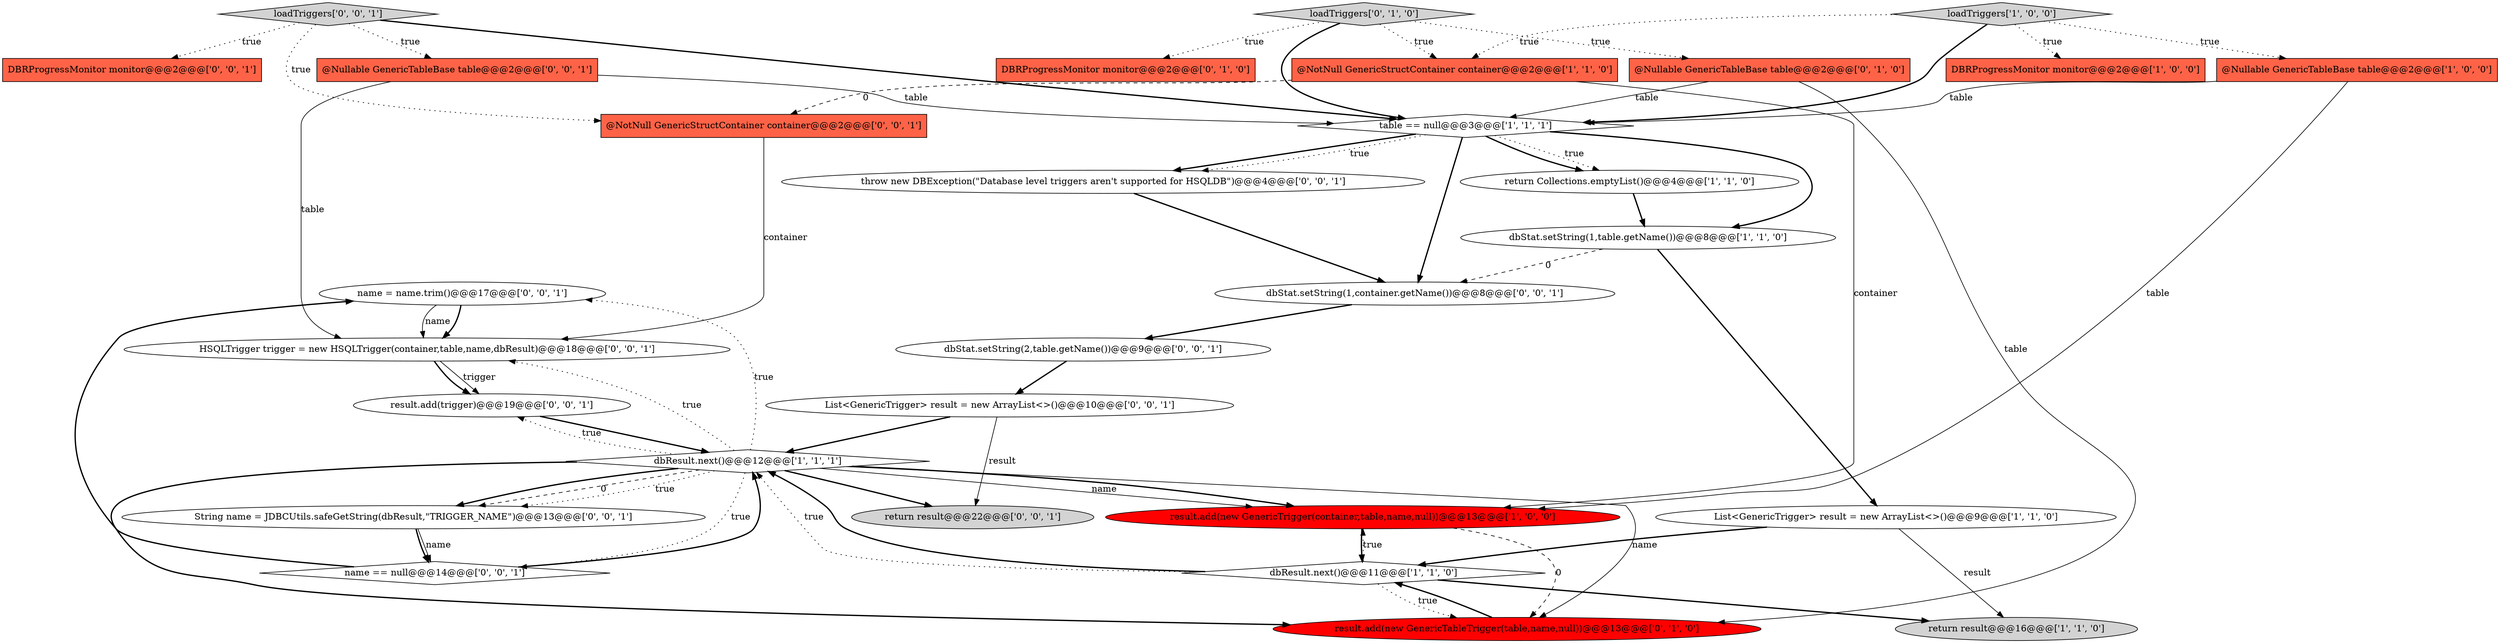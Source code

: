 digraph {
26 [style = filled, label = "name = name.trim()@@@17@@@['0', '0', '1']", fillcolor = white, shape = ellipse image = "AAA0AAABBB3BBB"];
0 [style = filled, label = "return result@@@16@@@['1', '1', '0']", fillcolor = lightgray, shape = ellipse image = "AAA0AAABBB1BBB"];
19 [style = filled, label = "@Nullable GenericTableBase table@@@2@@@['0', '0', '1']", fillcolor = tomato, shape = box image = "AAA0AAABBB3BBB"];
25 [style = filled, label = "throw new DBException(\"Database level triggers aren't supported for HSQLDB\")@@@4@@@['0', '0', '1']", fillcolor = white, shape = ellipse image = "AAA0AAABBB3BBB"];
7 [style = filled, label = "result.add(new GenericTrigger(container,table,name,null))@@@13@@@['1', '0', '0']", fillcolor = red, shape = ellipse image = "AAA1AAABBB1BBB"];
14 [style = filled, label = "loadTriggers['0', '1', '0']", fillcolor = lightgray, shape = diamond image = "AAA0AAABBB2BBB"];
8 [style = filled, label = "List<GenericTrigger> result = new ArrayList<>()@@@9@@@['1', '1', '0']", fillcolor = white, shape = ellipse image = "AAA0AAABBB1BBB"];
24 [style = filled, label = "dbStat.setString(2,table.getName())@@@9@@@['0', '0', '1']", fillcolor = white, shape = ellipse image = "AAA0AAABBB3BBB"];
2 [style = filled, label = "dbResult.next()@@@11@@@['1', '1', '0']", fillcolor = white, shape = diamond image = "AAA0AAABBB1BBB"];
1 [style = filled, label = "DBRProgressMonitor monitor@@@2@@@['1', '0', '0']", fillcolor = tomato, shape = box image = "AAA0AAABBB1BBB"];
21 [style = filled, label = "name == null@@@14@@@['0', '0', '1']", fillcolor = white, shape = diamond image = "AAA0AAABBB3BBB"];
3 [style = filled, label = "dbResult.next()@@@12@@@['1', '1', '1']", fillcolor = white, shape = diamond image = "AAA0AAABBB1BBB"];
10 [style = filled, label = "return Collections.emptyList()@@@4@@@['1', '1', '0']", fillcolor = white, shape = ellipse image = "AAA0AAABBB1BBB"];
11 [style = filled, label = "loadTriggers['1', '0', '0']", fillcolor = lightgray, shape = diamond image = "AAA0AAABBB1BBB"];
18 [style = filled, label = "result.add(trigger)@@@19@@@['0', '0', '1']", fillcolor = white, shape = ellipse image = "AAA0AAABBB3BBB"];
23 [style = filled, label = "loadTriggers['0', '0', '1']", fillcolor = lightgray, shape = diamond image = "AAA0AAABBB3BBB"];
28 [style = filled, label = "List<GenericTrigger> result = new ArrayList<>()@@@10@@@['0', '0', '1']", fillcolor = white, shape = ellipse image = "AAA0AAABBB3BBB"];
17 [style = filled, label = "dbStat.setString(1,container.getName())@@@8@@@['0', '0', '1']", fillcolor = white, shape = ellipse image = "AAA0AAABBB3BBB"];
5 [style = filled, label = "table == null@@@3@@@['1', '1', '1']", fillcolor = white, shape = diamond image = "AAA0AAABBB1BBB"];
13 [style = filled, label = "result.add(new GenericTableTrigger(table,name,null))@@@13@@@['0', '1', '0']", fillcolor = red, shape = ellipse image = "AAA1AAABBB2BBB"];
12 [style = filled, label = "DBRProgressMonitor monitor@@@2@@@['0', '1', '0']", fillcolor = tomato, shape = box image = "AAA0AAABBB2BBB"];
16 [style = filled, label = "DBRProgressMonitor monitor@@@2@@@['0', '0', '1']", fillcolor = tomato, shape = box image = "AAA0AAABBB3BBB"];
4 [style = filled, label = "dbStat.setString(1,table.getName())@@@8@@@['1', '1', '0']", fillcolor = white, shape = ellipse image = "AAA0AAABBB1BBB"];
15 [style = filled, label = "@Nullable GenericTableBase table@@@2@@@['0', '1', '0']", fillcolor = tomato, shape = box image = "AAA0AAABBB2BBB"];
29 [style = filled, label = "HSQLTrigger trigger = new HSQLTrigger(container,table,name,dbResult)@@@18@@@['0', '0', '1']", fillcolor = white, shape = ellipse image = "AAA0AAABBB3BBB"];
20 [style = filled, label = "@NotNull GenericStructContainer container@@@2@@@['0', '0', '1']", fillcolor = tomato, shape = box image = "AAA0AAABBB3BBB"];
22 [style = filled, label = "return result@@@22@@@['0', '0', '1']", fillcolor = lightgray, shape = ellipse image = "AAA0AAABBB3BBB"];
6 [style = filled, label = "@Nullable GenericTableBase table@@@2@@@['1', '0', '0']", fillcolor = tomato, shape = box image = "AAA0AAABBB1BBB"];
27 [style = filled, label = "String name = JDBCUtils.safeGetString(dbResult,\"TRIGGER_NAME\")@@@13@@@['0', '0', '1']", fillcolor = white, shape = ellipse image = "AAA0AAABBB3BBB"];
9 [style = filled, label = "@NotNull GenericStructContainer container@@@2@@@['1', '1', '0']", fillcolor = tomato, shape = box image = "AAA0AAABBB1BBB"];
2->3 [style = dotted, label="true"];
23->16 [style = dotted, label="true"];
9->20 [style = dashed, label="0"];
5->10 [style = bold, label=""];
24->28 [style = bold, label=""];
18->3 [style = bold, label=""];
3->13 [style = solid, label="name"];
23->5 [style = bold, label=""];
14->12 [style = dotted, label="true"];
6->5 [style = solid, label="table"];
3->29 [style = dotted, label="true"];
4->17 [style = dashed, label="0"];
5->10 [style = dotted, label="true"];
11->1 [style = dotted, label="true"];
26->29 [style = bold, label=""];
2->3 [style = bold, label=""];
3->27 [style = dashed, label="0"];
3->7 [style = solid, label="name"];
14->5 [style = bold, label=""];
3->26 [style = dotted, label="true"];
28->22 [style = solid, label="result"];
11->9 [style = dotted, label="true"];
15->5 [style = solid, label="table"];
23->19 [style = dotted, label="true"];
5->17 [style = bold, label=""];
3->22 [style = bold, label=""];
25->17 [style = bold, label=""];
26->29 [style = solid, label="name"];
5->25 [style = bold, label=""];
29->18 [style = bold, label=""];
19->29 [style = solid, label="table"];
19->5 [style = solid, label="table"];
6->7 [style = solid, label="table"];
9->7 [style = solid, label="container"];
3->27 [style = dotted, label="true"];
3->27 [style = bold, label=""];
14->15 [style = dotted, label="true"];
23->20 [style = dotted, label="true"];
11->5 [style = bold, label=""];
2->0 [style = bold, label=""];
17->24 [style = bold, label=""];
21->26 [style = bold, label=""];
8->2 [style = bold, label=""];
3->7 [style = bold, label=""];
5->25 [style = dotted, label="true"];
3->21 [style = dotted, label="true"];
11->6 [style = dotted, label="true"];
7->2 [style = bold, label=""];
2->7 [style = dotted, label="true"];
3->18 [style = dotted, label="true"];
5->4 [style = bold, label=""];
8->0 [style = solid, label="result"];
7->13 [style = dashed, label="0"];
10->4 [style = bold, label=""];
3->13 [style = bold, label=""];
20->29 [style = solid, label="container"];
4->8 [style = bold, label=""];
14->9 [style = dotted, label="true"];
28->3 [style = bold, label=""];
29->18 [style = solid, label="trigger"];
15->13 [style = solid, label="table"];
27->21 [style = bold, label=""];
27->21 [style = solid, label="name"];
2->13 [style = dotted, label="true"];
21->3 [style = bold, label=""];
13->2 [style = bold, label=""];
}
